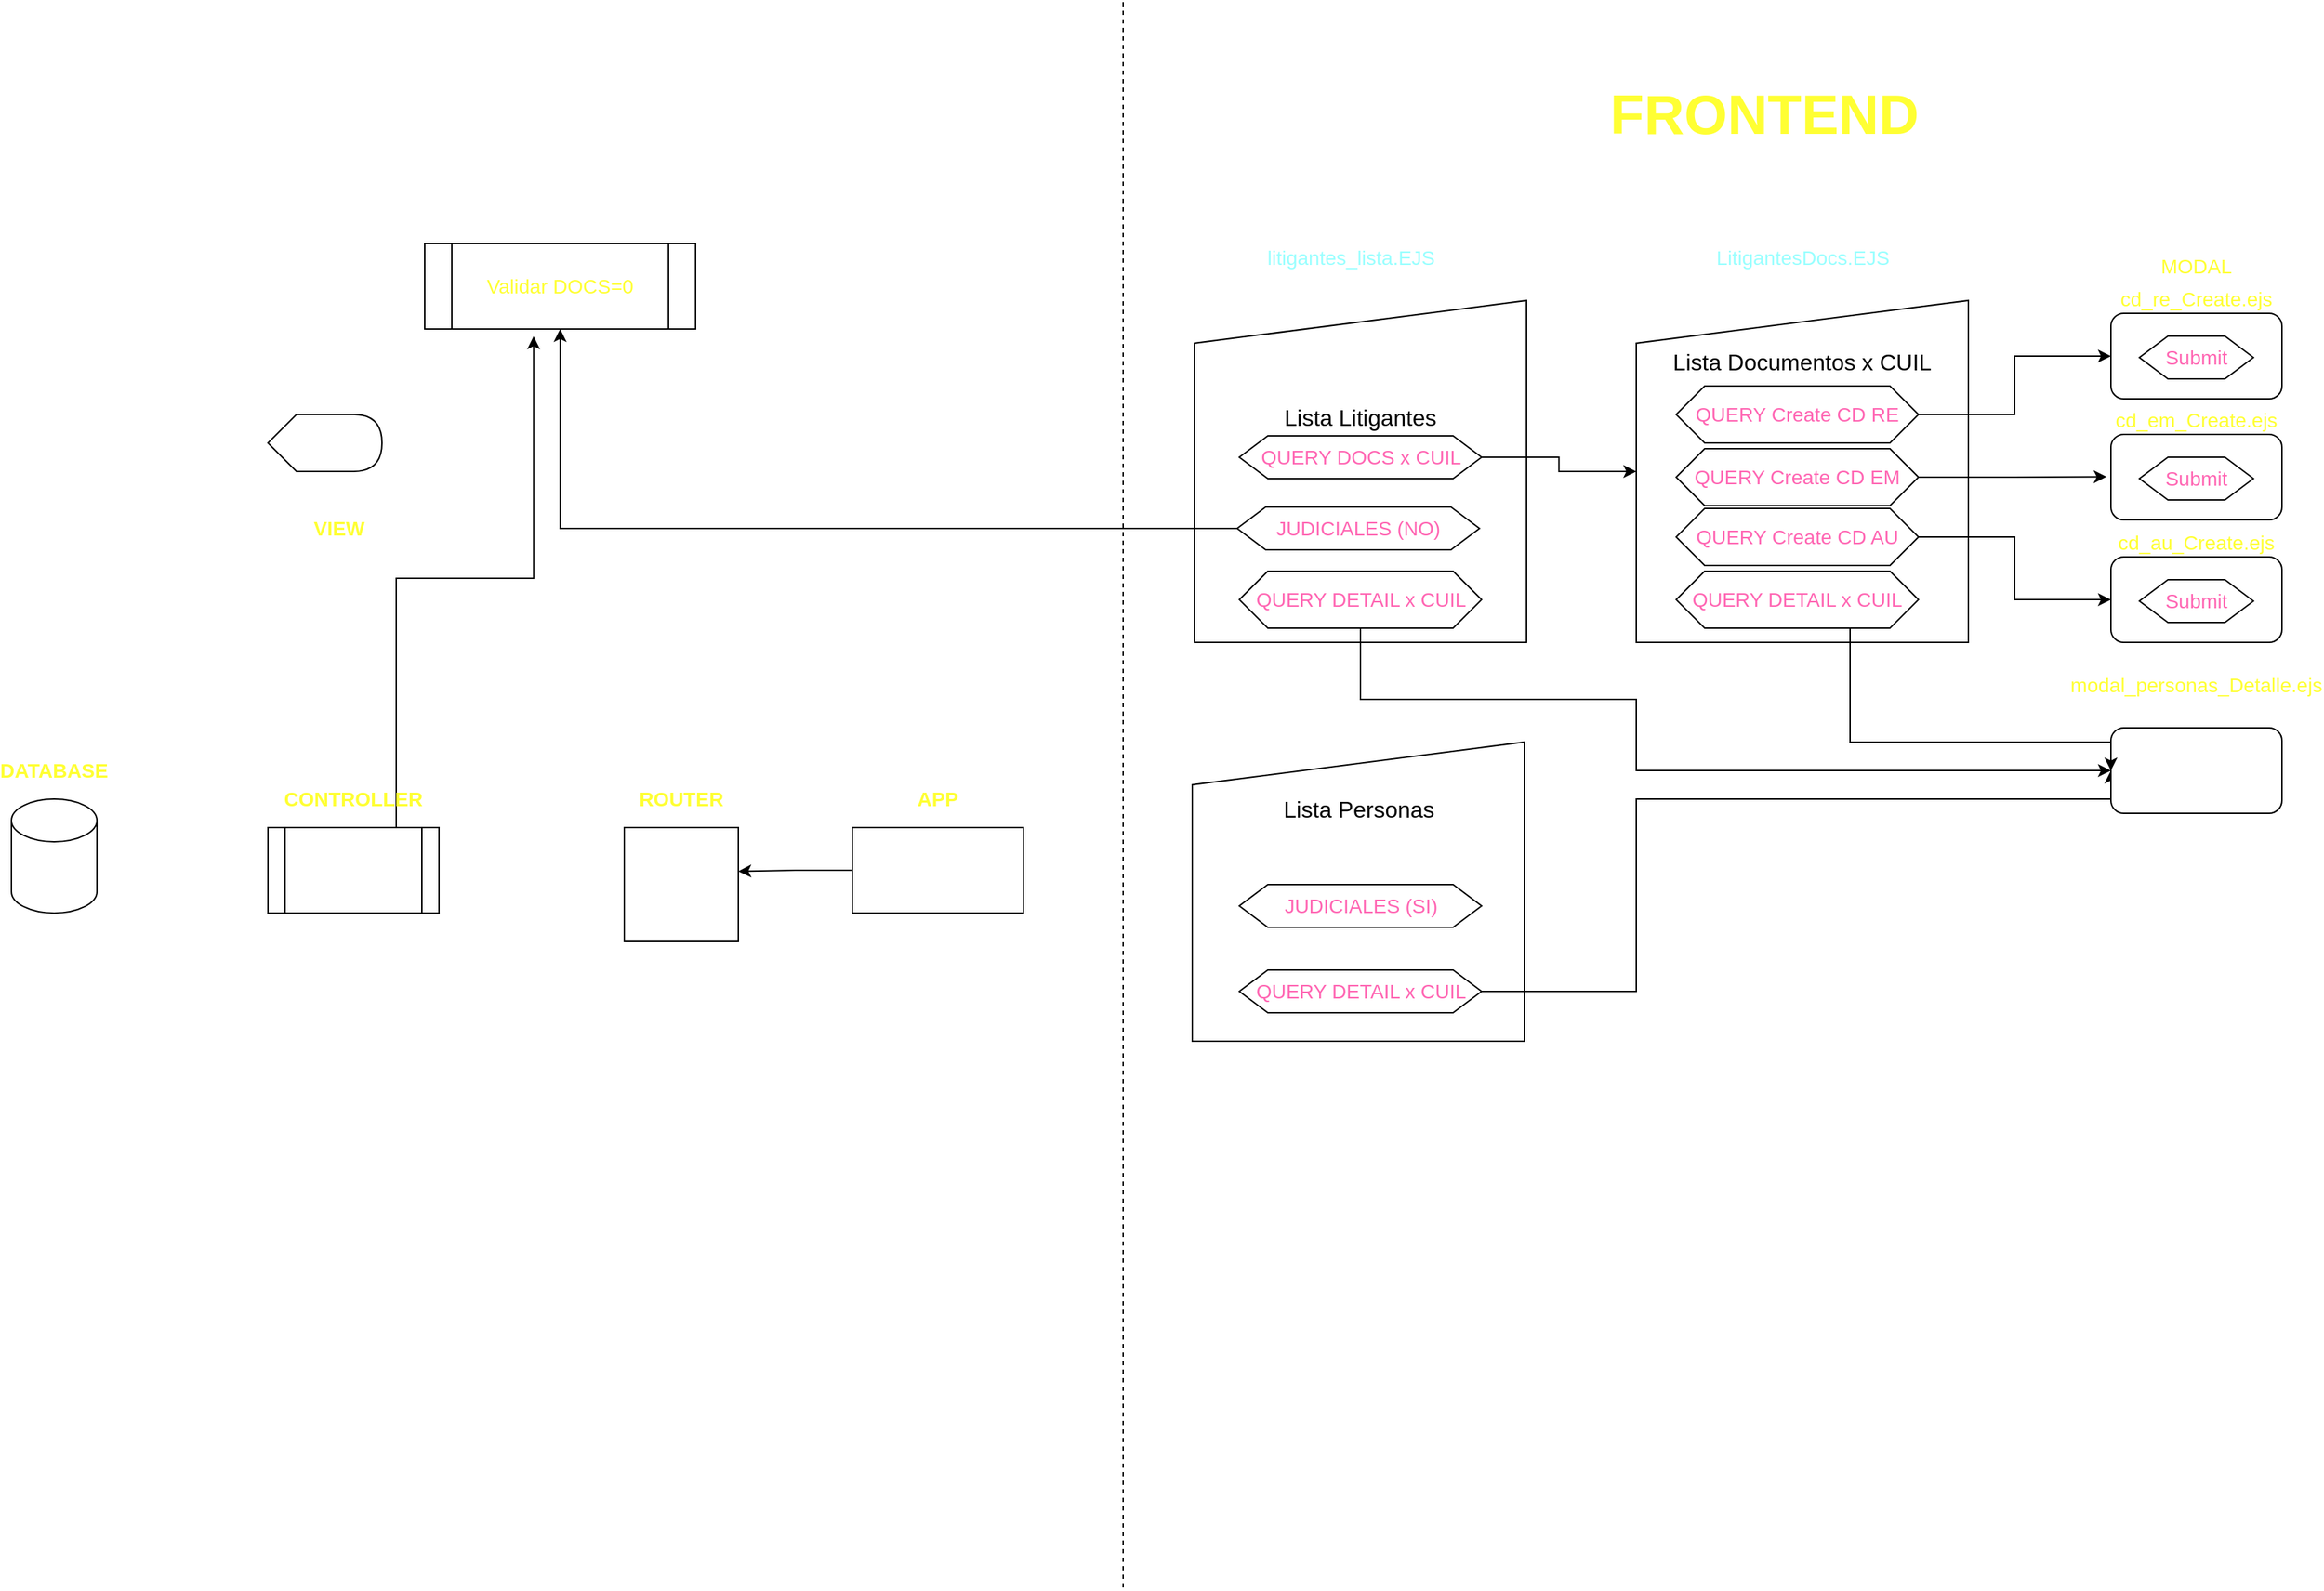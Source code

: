 <mxfile>
    <diagram id="XYWUSv4xxxbyoeqGCXGf" name="Page-1">
        <mxGraphModel dx="1597" dy="1598" grid="1" gridSize="10" guides="1" tooltips="1" connect="1" arrows="1" fold="1" page="1" pageScale="1" pageWidth="827" pageHeight="1169" math="0" shadow="0">
            <root>
                <mxCell id="0"/>
                <mxCell id="1" parent="0"/>
                <mxCell id="25" value="&lt;span style=&quot;font-size: 16px&quot;&gt;Lista Litigantes&lt;br&gt;&lt;br&gt;&lt;br&gt;&lt;br&gt;&lt;br&gt;&lt;/span&gt;" style="shape=manualInput;whiteSpace=wrap;html=1;" parent="1" vertex="1">
                    <mxGeometry x="730" y="50" width="233" height="240" as="geometry"/>
                </mxCell>
                <mxCell id="2" value="" style="shape=display;whiteSpace=wrap;html=1;" parent="1" vertex="1">
                    <mxGeometry x="80" y="130" width="80" height="40" as="geometry"/>
                </mxCell>
                <mxCell id="3" value="&lt;font style=&quot;font-size: 16px&quot;&gt;Lista Documentos x CUIL&lt;br&gt;&lt;br&gt;&lt;br&gt;&lt;br&gt;&lt;br&gt;&lt;br&gt;&lt;br&gt;&lt;br&gt;&lt;br&gt;&lt;/font&gt;" style="shape=manualInput;whiteSpace=wrap;html=1;" parent="1" vertex="1">
                    <mxGeometry x="1040" y="50" width="233" height="240" as="geometry"/>
                </mxCell>
                <mxCell id="48" style="edgeStyle=orthogonalEdgeStyle;rounded=0;orthogonalLoop=1;jettySize=auto;html=1;exitX=0.75;exitY=0;exitDx=0;exitDy=0;entryX=0.402;entryY=1.085;entryDx=0;entryDy=0;entryPerimeter=0;fontSize=39;fontColor=#FFFF33;" edge="1" parent="1" source="4" target="44">
                    <mxGeometry relative="1" as="geometry"/>
                </mxCell>
                <mxCell id="4" value="" style="shape=process;whiteSpace=wrap;html=1;backgroundOutline=1;" parent="1" vertex="1">
                    <mxGeometry x="80" y="420" width="120" height="60" as="geometry"/>
                </mxCell>
                <mxCell id="5" value="" style="shape=cylinder3;whiteSpace=wrap;html=1;boundedLbl=1;backgroundOutline=1;size=15;" parent="1" vertex="1">
                    <mxGeometry x="-100" y="400" width="60" height="80" as="geometry"/>
                </mxCell>
                <mxCell id="23" style="edgeStyle=orthogonalEdgeStyle;rounded=0;orthogonalLoop=1;jettySize=auto;html=1;exitX=0;exitY=0.5;exitDx=0;exitDy=0;entryX=1;entryY=0.384;entryDx=0;entryDy=0;entryPerimeter=0;fontSize=14;fontColor=#FFFF33;" parent="1" source="6" target="7" edge="1">
                    <mxGeometry relative="1" as="geometry"/>
                </mxCell>
                <mxCell id="6" value="" style="rounded=0;whiteSpace=wrap;html=1;" parent="1" vertex="1">
                    <mxGeometry x="490" y="420" width="120" height="60" as="geometry"/>
                </mxCell>
                <mxCell id="7" value="" style="whiteSpace=wrap;html=1;aspect=fixed;" parent="1" vertex="1">
                    <mxGeometry x="330" y="420" width="80" height="80" as="geometry"/>
                </mxCell>
                <mxCell id="8" value="ROUTER" style="text;html=1;strokeColor=none;fillColor=none;align=center;verticalAlign=middle;whiteSpace=wrap;rounded=0;fontColor=#FFFF33;fontStyle=1;fontSize=14;" parent="1" vertex="1">
                    <mxGeometry x="350" y="390" width="40" height="20" as="geometry"/>
                </mxCell>
                <mxCell id="11" value="APP" style="text;html=1;strokeColor=none;fillColor=none;align=center;verticalAlign=middle;whiteSpace=wrap;rounded=0;fontColor=#FFFF33;fontStyle=1;fontSize=14;" parent="1" vertex="1">
                    <mxGeometry x="530" y="390" width="40" height="20" as="geometry"/>
                </mxCell>
                <mxCell id="12" value="CONTROLLER" style="text;html=1;strokeColor=none;fillColor=none;align=center;verticalAlign=middle;whiteSpace=wrap;rounded=0;fontColor=#FFFF33;fontStyle=1;fontSize=14;" parent="1" vertex="1">
                    <mxGeometry x="120" y="390" width="40" height="20" as="geometry"/>
                </mxCell>
                <mxCell id="13" value="VIEW" style="text;html=1;strokeColor=none;fillColor=none;align=center;verticalAlign=middle;whiteSpace=wrap;rounded=0;fontColor=#FFFF33;fontStyle=1;fontSize=14;" parent="1" vertex="1">
                    <mxGeometry x="110" y="200" width="40" height="20" as="geometry"/>
                </mxCell>
                <mxCell id="14" value="DATABASE" style="text;html=1;strokeColor=none;fillColor=none;align=center;verticalAlign=middle;whiteSpace=wrap;rounded=0;fontColor=#FFFF33;fontStyle=1;fontSize=14;" parent="1" vertex="1">
                    <mxGeometry x="-90" y="370" width="40" height="20" as="geometry"/>
                </mxCell>
                <mxCell id="15" value="FRONTEND" style="text;html=1;strokeColor=none;fillColor=none;align=center;verticalAlign=middle;whiteSpace=wrap;rounded=0;fontColor=#FFFF33;fontStyle=1;fontSize=39;" parent="1" vertex="1">
                    <mxGeometry x="1110" y="-90" width="40" height="20" as="geometry"/>
                </mxCell>
                <mxCell id="16" value="&lt;font color=&quot;#99ffff&quot;&gt;LitigantesDocs.EJS&lt;/font&gt;" style="text;html=1;strokeColor=none;fillColor=none;align=center;verticalAlign=middle;whiteSpace=wrap;rounded=0;fontSize=14;fontColor=#FFFF33;" parent="1" vertex="1">
                    <mxGeometry x="1136.5" y="10" width="40" height="20" as="geometry"/>
                </mxCell>
                <mxCell id="17" value="MODAL" style="text;html=1;strokeColor=none;fillColor=none;align=center;verticalAlign=middle;whiteSpace=wrap;rounded=0;fontSize=14;fontColor=#FFFF33;" parent="1" vertex="1">
                    <mxGeometry x="1413" y="16" width="40" height="20" as="geometry"/>
                </mxCell>
                <mxCell id="20" value="" style="rounded=1;whiteSpace=wrap;html=1;fontSize=14;fontColor=#FFFF33;" parent="1" vertex="1">
                    <mxGeometry x="1373" y="59" width="120" height="60" as="geometry"/>
                </mxCell>
                <mxCell id="22" value="&lt;font color=&quot;#ff66b3&quot;&gt;Submit&lt;/font&gt;" style="shape=hexagon;perimeter=hexagonPerimeter2;whiteSpace=wrap;html=1;fixedSize=1;fontSize=14;fontColor=#FFFF33;" parent="1" vertex="1">
                    <mxGeometry x="1393" y="75" width="80" height="30" as="geometry"/>
                </mxCell>
                <mxCell id="26" value="&lt;font color=&quot;#99ffff&quot;&gt;litigantes_lista.EJS&lt;/font&gt;" style="text;html=1;strokeColor=none;fillColor=none;align=center;verticalAlign=middle;whiteSpace=wrap;rounded=0;fontSize=14;fontColor=#FFFF33;" parent="1" vertex="1">
                    <mxGeometry x="820" y="10" width="40" height="20" as="geometry"/>
                </mxCell>
                <mxCell id="28" value="cd_re_Create.ejs" style="text;html=1;strokeColor=none;fillColor=none;align=center;verticalAlign=middle;whiteSpace=wrap;rounded=0;fontSize=14;fontColor=#FFFF33;" parent="1" vertex="1">
                    <mxGeometry x="1413" y="39" width="40" height="20" as="geometry"/>
                </mxCell>
                <mxCell id="41" style="edgeStyle=orthogonalEdgeStyle;rounded=0;orthogonalLoop=1;jettySize=auto;html=1;entryX=0;entryY=0.5;entryDx=0;entryDy=0;fontSize=14;fontColor=#FFFF33;" parent="1" source="29" target="3" edge="1">
                    <mxGeometry relative="1" as="geometry"/>
                </mxCell>
                <mxCell id="29" value="&lt;span style=&quot;color: rgb(255 , 102 , 179)&quot;&gt;QUERY DOCS x CUIL&lt;/span&gt;" style="shape=hexagon;perimeter=hexagonPerimeter2;whiteSpace=wrap;html=1;fixedSize=1;fontSize=14;fontColor=#FFFF33;" parent="1" vertex="1">
                    <mxGeometry x="761.5" y="145" width="170" height="30" as="geometry"/>
                </mxCell>
                <mxCell id="30" value="&lt;font style=&quot;font-size: 16px&quot;&gt;Lista Personas&lt;br&gt;&lt;br&gt;&lt;br&gt;&lt;br&gt;&lt;br&gt;&lt;br&gt;&lt;br&gt;&lt;/font&gt;" style="shape=manualInput;whiteSpace=wrap;html=1;" parent="1" vertex="1">
                    <mxGeometry x="728.5" y="360" width="233" height="210" as="geometry"/>
                </mxCell>
                <mxCell id="31" value="&lt;font color=&quot;#ff66b3&quot;&gt;JUDICIALES (SI)&lt;/font&gt;" style="shape=hexagon;perimeter=hexagonPerimeter2;whiteSpace=wrap;html=1;fixedSize=1;fontSize=14;fontColor=#FFFF33;" parent="1" vertex="1">
                    <mxGeometry x="761.5" y="460" width="170" height="30" as="geometry"/>
                </mxCell>
                <mxCell id="36" style="edgeStyle=orthogonalEdgeStyle;rounded=0;orthogonalLoop=1;jettySize=auto;html=1;exitX=1;exitY=0.5;exitDx=0;exitDy=0;entryX=0;entryY=0.5;entryDx=0;entryDy=0;fontSize=14;fontColor=#FFFF33;" parent="1" source="32" target="34" edge="1">
                    <mxGeometry relative="1" as="geometry">
                        <Array as="points">
                            <mxPoint x="1040" y="535"/>
                            <mxPoint x="1040" y="400"/>
                            <mxPoint x="1373" y="400"/>
                        </Array>
                    </mxGeometry>
                </mxCell>
                <mxCell id="32" value="&lt;font color=&quot;#ff66b3&quot;&gt;QUERY DETAIL x CUIL&lt;/font&gt;" style="shape=hexagon;perimeter=hexagonPerimeter2;whiteSpace=wrap;html=1;fixedSize=1;fontSize=14;fontColor=#FFFF33;" parent="1" vertex="1">
                    <mxGeometry x="761.5" y="520" width="170" height="30" as="geometry"/>
                </mxCell>
                <mxCell id="34" value="" style="rounded=1;whiteSpace=wrap;html=1;fontSize=14;fontColor=#FFFF33;" parent="1" vertex="1">
                    <mxGeometry x="1373" y="350" width="120" height="60" as="geometry"/>
                </mxCell>
                <mxCell id="35" value="modal_personas_Detalle.ejs" style="text;html=1;strokeColor=none;fillColor=none;align=center;verticalAlign=middle;whiteSpace=wrap;rounded=0;fontSize=14;fontColor=#FFFF33;" parent="1" vertex="1">
                    <mxGeometry x="1413" y="310" width="40" height="20" as="geometry"/>
                </mxCell>
                <mxCell id="38" style="edgeStyle=orthogonalEdgeStyle;rounded=0;orthogonalLoop=1;jettySize=auto;html=1;entryX=0;entryY=0.5;entryDx=0;entryDy=0;fontSize=14;fontColor=#FFFF33;" parent="1" source="37" target="34" edge="1">
                    <mxGeometry relative="1" as="geometry">
                        <Array as="points">
                            <mxPoint x="1190" y="360"/>
                            <mxPoint x="1373" y="360"/>
                        </Array>
                    </mxGeometry>
                </mxCell>
                <mxCell id="37" value="&lt;font color=&quot;#ff66b3&quot;&gt;QUERY DETAIL x CUIL&lt;/font&gt;" style="shape=hexagon;perimeter=hexagonPerimeter2;whiteSpace=wrap;html=1;fixedSize=1;fontSize=14;fontColor=#FFFF33;" parent="1" vertex="1">
                    <mxGeometry x="1068" y="240" width="170" height="40" as="geometry"/>
                </mxCell>
                <mxCell id="40" style="edgeStyle=orthogonalEdgeStyle;rounded=0;orthogonalLoop=1;jettySize=auto;html=1;entryX=0;entryY=0.5;entryDx=0;entryDy=0;fontSize=14;fontColor=#FFFF33;" parent="1" source="39" target="34" edge="1">
                    <mxGeometry relative="1" as="geometry">
                        <Array as="points">
                            <mxPoint x="847" y="330"/>
                            <mxPoint x="1040" y="330"/>
                            <mxPoint x="1040" y="380"/>
                        </Array>
                    </mxGeometry>
                </mxCell>
                <mxCell id="39" value="&lt;font color=&quot;#ff66b3&quot;&gt;QUERY DETAIL x CUIL&lt;/font&gt;" style="shape=hexagon;perimeter=hexagonPerimeter2;whiteSpace=wrap;html=1;fixedSize=1;fontSize=14;fontColor=#FFFF33;" parent="1" vertex="1">
                    <mxGeometry x="761.5" y="240" width="170" height="40" as="geometry"/>
                </mxCell>
                <mxCell id="45" style="edgeStyle=orthogonalEdgeStyle;rounded=0;orthogonalLoop=1;jettySize=auto;html=1;exitX=0;exitY=0.5;exitDx=0;exitDy=0;fontSize=14;fontColor=#FFFF33;" parent="1" source="43" target="44" edge="1">
                    <mxGeometry relative="1" as="geometry"/>
                </mxCell>
                <mxCell id="43" value="&lt;font color=&quot;#ff66b3&quot;&gt;JUDICIALES (NO)&lt;/font&gt;" style="shape=hexagon;perimeter=hexagonPerimeter2;whiteSpace=wrap;html=1;fixedSize=1;fontSize=14;fontColor=#FFFF33;" parent="1" vertex="1">
                    <mxGeometry x="760" y="195" width="170" height="30" as="geometry"/>
                </mxCell>
                <mxCell id="44" value="Validar DOCS=0" style="shape=process;whiteSpace=wrap;html=1;backgroundOutline=1;fontSize=14;fontColor=#FFFF33;" parent="1" vertex="1">
                    <mxGeometry x="190" y="10" width="190" height="60" as="geometry"/>
                </mxCell>
                <mxCell id="47" value="" style="endArrow=none;dashed=1;html=1;fontSize=39;fontColor=#FFFF33;" edge="1" parent="1">
                    <mxGeometry width="50" height="50" relative="1" as="geometry">
                        <mxPoint x="680" y="953.472" as="sourcePoint"/>
                        <mxPoint x="680" y="-160" as="targetPoint"/>
                    </mxGeometry>
                </mxCell>
                <mxCell id="51" style="edgeStyle=orthogonalEdgeStyle;rounded=0;orthogonalLoop=1;jettySize=auto;html=1;exitX=1;exitY=0.5;exitDx=0;exitDy=0;entryX=0;entryY=0.5;entryDx=0;entryDy=0;fontSize=39;fontColor=#FFFF33;" edge="1" parent="1" source="50" target="20">
                    <mxGeometry relative="1" as="geometry"/>
                </mxCell>
                <mxCell id="50" value="&lt;font color=&quot;#ff66b3&quot;&gt;QUERY Create CD RE&lt;/font&gt;" style="shape=hexagon;perimeter=hexagonPerimeter2;whiteSpace=wrap;html=1;fixedSize=1;fontSize=14;fontColor=#FFFF33;" vertex="1" parent="1">
                    <mxGeometry x="1068" y="110" width="170" height="40" as="geometry"/>
                </mxCell>
                <mxCell id="52" value="" style="rounded=1;whiteSpace=wrap;html=1;fontSize=14;fontColor=#FFFF33;" vertex="1" parent="1">
                    <mxGeometry x="1373" y="144" width="120" height="60" as="geometry"/>
                </mxCell>
                <mxCell id="53" value="&lt;font color=&quot;#ff66b3&quot;&gt;Submit&lt;/font&gt;" style="shape=hexagon;perimeter=hexagonPerimeter2;whiteSpace=wrap;html=1;fixedSize=1;fontSize=14;fontColor=#FFFF33;" vertex="1" parent="1">
                    <mxGeometry x="1393" y="160" width="80" height="30" as="geometry"/>
                </mxCell>
                <mxCell id="54" value="cd_em_Create.ejs" style="text;html=1;strokeColor=none;fillColor=none;align=center;verticalAlign=middle;whiteSpace=wrap;rounded=0;fontSize=14;fontColor=#FFFF33;" vertex="1" parent="1">
                    <mxGeometry x="1413" y="124" width="40" height="20" as="geometry"/>
                </mxCell>
                <mxCell id="55" value="" style="rounded=1;whiteSpace=wrap;html=1;fontSize=14;fontColor=#FFFF33;" vertex="1" parent="1">
                    <mxGeometry x="1373" y="230" width="120" height="60" as="geometry"/>
                </mxCell>
                <mxCell id="56" value="&lt;font color=&quot;#ff66b3&quot;&gt;Submit&lt;/font&gt;" style="shape=hexagon;perimeter=hexagonPerimeter2;whiteSpace=wrap;html=1;fixedSize=1;fontSize=14;fontColor=#FFFF33;" vertex="1" parent="1">
                    <mxGeometry x="1393" y="246" width="80" height="30" as="geometry"/>
                </mxCell>
                <mxCell id="57" value="cd_au_Create.ejs" style="text;html=1;strokeColor=none;fillColor=none;align=center;verticalAlign=middle;whiteSpace=wrap;rounded=0;fontSize=14;fontColor=#FFFF33;" vertex="1" parent="1">
                    <mxGeometry x="1413" y="210" width="40" height="20" as="geometry"/>
                </mxCell>
                <mxCell id="60" style="edgeStyle=orthogonalEdgeStyle;rounded=0;orthogonalLoop=1;jettySize=auto;html=1;exitX=1;exitY=0.5;exitDx=0;exitDy=0;fontSize=39;fontColor=#FFFF33;" edge="1" parent="1" source="58">
                    <mxGeometry relative="1" as="geometry">
                        <mxPoint x="1370" y="173.724" as="targetPoint"/>
                    </mxGeometry>
                </mxCell>
                <mxCell id="58" value="&lt;font color=&quot;#ff66b3&quot;&gt;QUERY Create CD EM&lt;/font&gt;" style="shape=hexagon;perimeter=hexagonPerimeter2;whiteSpace=wrap;html=1;fixedSize=1;fontSize=14;fontColor=#FFFF33;" vertex="1" parent="1">
                    <mxGeometry x="1068" y="154" width="170" height="40" as="geometry"/>
                </mxCell>
                <mxCell id="61" style="edgeStyle=orthogonalEdgeStyle;rounded=0;orthogonalLoop=1;jettySize=auto;html=1;exitX=1;exitY=0.5;exitDx=0;exitDy=0;entryX=0;entryY=0.5;entryDx=0;entryDy=0;fontSize=39;fontColor=#FFFF33;" edge="1" parent="1" source="59" target="55">
                    <mxGeometry relative="1" as="geometry"/>
                </mxCell>
                <mxCell id="59" value="&lt;font color=&quot;#ff66b3&quot;&gt;QUERY Create CD AU&lt;/font&gt;" style="shape=hexagon;perimeter=hexagonPerimeter2;whiteSpace=wrap;html=1;fixedSize=1;fontSize=14;fontColor=#FFFF33;" vertex="1" parent="1">
                    <mxGeometry x="1068" y="196" width="170" height="40" as="geometry"/>
                </mxCell>
            </root>
        </mxGraphModel>
    </diagram>
</mxfile>